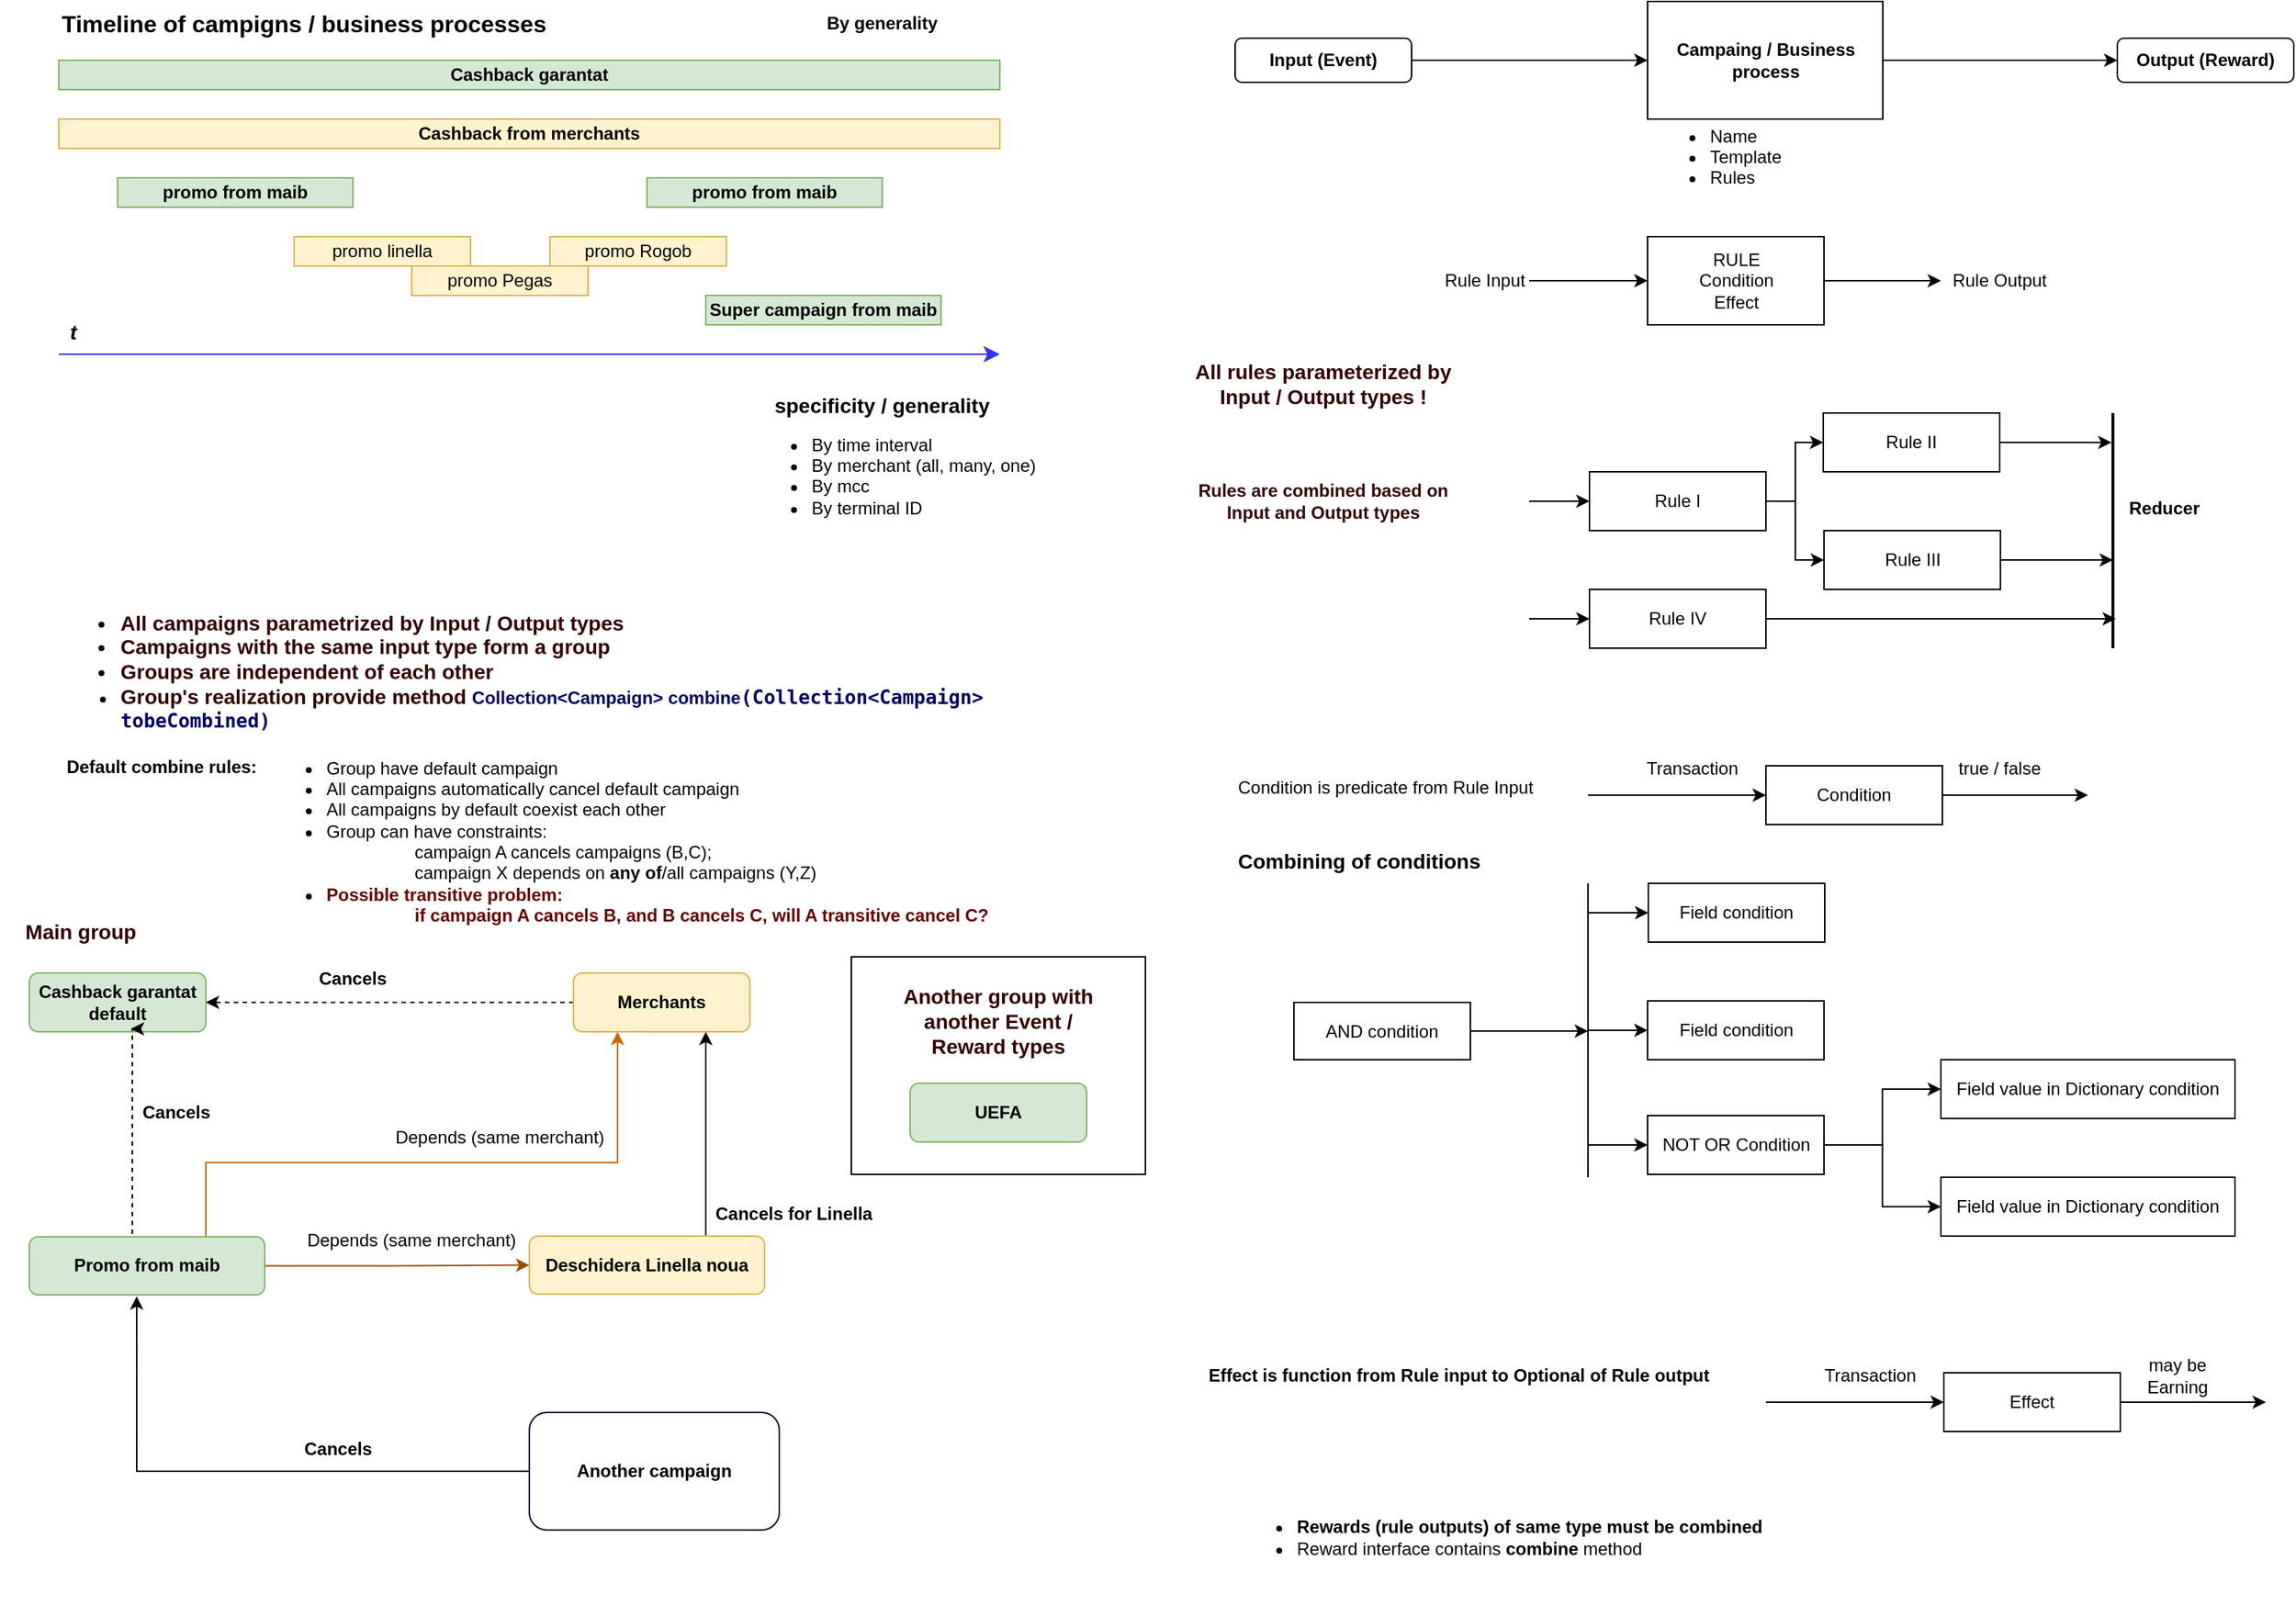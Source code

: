 <mxfile version="21.2.3" type="github">
  <diagram name="Страница 1" id="YVO7yBQdUToCooKlwACB">
    <mxGraphModel dx="1434" dy="796" grid="1" gridSize="10" guides="1" tooltips="1" connect="1" arrows="1" fold="1" page="1" pageScale="1" pageWidth="827" pageHeight="1169" math="0" shadow="0">
      <root>
        <mxCell id="0" />
        <mxCell id="1" parent="0" />
        <mxCell id="iBNtOLJXSLs2kxBYLgRO-43" value="" style="rounded=0;whiteSpace=wrap;html=1;" parent="1" vertex="1">
          <mxGeometry x="619" y="690" width="200" height="148" as="geometry" />
        </mxCell>
        <mxCell id="iBNtOLJXSLs2kxBYLgRO-1" value="&lt;b&gt;Cashback garantat&lt;/b&gt;" style="rounded=0;whiteSpace=wrap;html=1;fillColor=#d5e8d4;strokeColor=#82b366;" parent="1" vertex="1">
          <mxGeometry x="80" y="80" width="640" height="20" as="geometry" />
        </mxCell>
        <mxCell id="iBNtOLJXSLs2kxBYLgRO-2" value="&lt;b&gt;&lt;font style=&quot;font-size: 16px;&quot;&gt;Timeline of campigns / business processes&lt;/font&gt;&lt;/b&gt;" style="text;html=1;strokeColor=none;fillColor=none;align=left;verticalAlign=middle;whiteSpace=wrap;rounded=0;" parent="1" vertex="1">
          <mxGeometry x="80" y="40" width="340" height="30" as="geometry" />
        </mxCell>
        <mxCell id="iBNtOLJXSLs2kxBYLgRO-3" value="&lt;b&gt;By generality&lt;/b&gt;" style="text;html=1;strokeColor=none;fillColor=none;align=center;verticalAlign=middle;whiteSpace=wrap;rounded=0;" parent="1" vertex="1">
          <mxGeometry x="560" y="40" width="160" height="30" as="geometry" />
        </mxCell>
        <mxCell id="iBNtOLJXSLs2kxBYLgRO-4" value="&lt;b&gt;Cashback from merchants&lt;/b&gt;" style="rounded=0;whiteSpace=wrap;html=1;fillColor=#fff2cc;strokeColor=#d6b656;" parent="1" vertex="1">
          <mxGeometry x="80" y="120" width="640" height="20" as="geometry" />
        </mxCell>
        <mxCell id="iBNtOLJXSLs2kxBYLgRO-5" value="&lt;b&gt;promo from maib&lt;/b&gt;" style="rounded=0;whiteSpace=wrap;html=1;fillColor=#d5e8d4;strokeColor=#82b366;" parent="1" vertex="1">
          <mxGeometry x="120" y="160" width="160" height="20" as="geometry" />
        </mxCell>
        <mxCell id="iBNtOLJXSLs2kxBYLgRO-6" value="&lt;b&gt;promo from maib&lt;/b&gt;" style="rounded=0;whiteSpace=wrap;html=1;fillColor=#d5e8d4;strokeColor=#82b366;" parent="1" vertex="1">
          <mxGeometry x="480" y="160" width="160" height="20" as="geometry" />
        </mxCell>
        <mxCell id="iBNtOLJXSLs2kxBYLgRO-7" value="" style="edgeStyle=elbowEdgeStyle;elbow=horizontal;endArrow=classic;html=1;curved=0;rounded=0;endSize=8;startSize=8;strokeColor=#3333FF;" parent="1" edge="1">
          <mxGeometry width="50" height="50" relative="1" as="geometry">
            <mxPoint x="80" y="280" as="sourcePoint" />
            <mxPoint x="720" y="280" as="targetPoint" />
          </mxGeometry>
        </mxCell>
        <mxCell id="iBNtOLJXSLs2kxBYLgRO-8" value="&lt;b&gt;&lt;i&gt;&lt;font style=&quot;font-size: 14px;&quot;&gt;t&lt;/font&gt;&lt;/i&gt;&lt;/b&gt;" style="text;html=1;strokeColor=none;fillColor=none;align=center;verticalAlign=middle;whiteSpace=wrap;rounded=0;" parent="1" vertex="1">
          <mxGeometry x="80" y="250" width="20" height="30" as="geometry" />
        </mxCell>
        <mxCell id="iBNtOLJXSLs2kxBYLgRO-9" value="promo linella" style="rounded=0;whiteSpace=wrap;html=1;fillColor=#fff2cc;strokeColor=#d6b656;" parent="1" vertex="1">
          <mxGeometry x="240" y="200" width="120" height="20" as="geometry" />
        </mxCell>
        <mxCell id="iBNtOLJXSLs2kxBYLgRO-10" value="promo Pegas" style="rounded=0;whiteSpace=wrap;html=1;fillColor=#fff2cc;strokeColor=#d6b656;" parent="1" vertex="1">
          <mxGeometry x="320" y="220" width="120" height="20" as="geometry" />
        </mxCell>
        <mxCell id="iBNtOLJXSLs2kxBYLgRO-11" value="promo Rogob" style="rounded=0;whiteSpace=wrap;html=1;fillColor=#fff2cc;strokeColor=#d6b656;" parent="1" vertex="1">
          <mxGeometry x="414" y="200" width="120" height="20" as="geometry" />
        </mxCell>
        <mxCell id="iBNtOLJXSLs2kxBYLgRO-12" value="&lt;b&gt;Super campaign from maib&lt;/b&gt;" style="rounded=0;whiteSpace=wrap;html=1;fillColor=#d5e8d4;strokeColor=#82b366;" parent="1" vertex="1">
          <mxGeometry x="520" y="240" width="160" height="20" as="geometry" />
        </mxCell>
        <mxCell id="iBNtOLJXSLs2kxBYLgRO-13" value="&lt;b&gt;&lt;font style=&quot;font-size: 14px;&quot;&gt;specificity / generality&lt;/font&gt;&lt;/b&gt;" style="text;html=1;strokeColor=none;fillColor=none;align=center;verticalAlign=middle;whiteSpace=wrap;rounded=0;" parent="1" vertex="1">
          <mxGeometry x="560" y="300" width="160" height="30" as="geometry" />
        </mxCell>
        <mxCell id="iBNtOLJXSLs2kxBYLgRO-15" value="&lt;ul&gt;&lt;li&gt;By time interval&lt;/li&gt;&lt;li&gt;By merchant (all, many, one)&lt;/li&gt;&lt;li&gt;By mcc&lt;/li&gt;&lt;li&gt;By terminal ID&lt;/li&gt;&lt;/ul&gt;" style="text;strokeColor=none;fillColor=none;html=1;whiteSpace=wrap;verticalAlign=middle;overflow=hidden;" parent="1" vertex="1">
          <mxGeometry x="550" y="320" width="200" height="80" as="geometry" />
        </mxCell>
        <mxCell id="iBNtOLJXSLs2kxBYLgRO-21" value="&lt;b&gt;Cashback garantat&lt;br&gt;default&lt;br&gt;&lt;/b&gt;" style="rounded=1;whiteSpace=wrap;html=1;fillColor=#d5e8d4;strokeColor=#82b366;" parent="1" vertex="1">
          <mxGeometry x="60" y="701" width="120" height="40" as="geometry" />
        </mxCell>
        <mxCell id="iBNtOLJXSLs2kxBYLgRO-51" style="edgeStyle=orthogonalEdgeStyle;rounded=0;orthogonalLoop=1;jettySize=auto;html=1;exitX=0;exitY=0.5;exitDx=0;exitDy=0;dashed=1;" parent="1" target="iBNtOLJXSLs2kxBYLgRO-21" edge="1" source="iBNtOLJXSLs2kxBYLgRO-22">
          <mxGeometry relative="1" as="geometry">
            <mxPoint x="380" y="721" as="sourcePoint" />
          </mxGeometry>
        </mxCell>
        <mxCell id="iBNtOLJXSLs2kxBYLgRO-22" value="&lt;b&gt;Merchants&lt;/b&gt;" style="rounded=1;whiteSpace=wrap;html=1;fillColor=#fff2cc;strokeColor=#d6b656;" parent="1" vertex="1">
          <mxGeometry x="430" y="701" width="120" height="40" as="geometry" />
        </mxCell>
        <mxCell id="iBNtOLJXSLs2kxBYLgRO-26" value="&lt;b&gt;Cancels&lt;/b&gt;" style="text;html=1;strokeColor=none;fillColor=none;align=center;verticalAlign=middle;whiteSpace=wrap;rounded=0;" parent="1" vertex="1">
          <mxGeometry x="130" y="781" width="60" height="30" as="geometry" />
        </mxCell>
        <mxCell id="iBNtOLJXSLs2kxBYLgRO-28" style="edgeStyle=orthogonalEdgeStyle;rounded=0;orthogonalLoop=1;jettySize=auto;html=1;exitX=0.5;exitY=0;exitDx=0;exitDy=0;entryX=0.575;entryY=0.95;entryDx=0;entryDy=0;entryPerimeter=0;dashed=1;" parent="1" source="iBNtOLJXSLs2kxBYLgRO-27" target="iBNtOLJXSLs2kxBYLgRO-21" edge="1">
          <mxGeometry relative="1" as="geometry">
            <mxPoint x="130" y="750" as="targetPoint" />
            <Array as="points">
              <mxPoint x="130" y="881" />
            </Array>
          </mxGeometry>
        </mxCell>
        <mxCell id="KxVWxkjvfM31sfp2cjp--7" style="edgeStyle=orthogonalEdgeStyle;rounded=0;orthogonalLoop=1;jettySize=auto;html=1;entryX=0;entryY=0.5;entryDx=0;entryDy=0;strokeColor=#994C00;" edge="1" parent="1" source="iBNtOLJXSLs2kxBYLgRO-27" target="iBNtOLJXSLs2kxBYLgRO-32">
          <mxGeometry relative="1" as="geometry" />
        </mxCell>
        <mxCell id="KxVWxkjvfM31sfp2cjp--9" style="edgeStyle=orthogonalEdgeStyle;rounded=0;orthogonalLoop=1;jettySize=auto;html=1;entryX=0.25;entryY=1;entryDx=0;entryDy=0;strokeColor=#CC6600;" edge="1" parent="1" source="iBNtOLJXSLs2kxBYLgRO-27" target="iBNtOLJXSLs2kxBYLgRO-22">
          <mxGeometry relative="1" as="geometry">
            <Array as="points">
              <mxPoint x="180" y="830" />
              <mxPoint x="460" y="830" />
            </Array>
          </mxGeometry>
        </mxCell>
        <mxCell id="iBNtOLJXSLs2kxBYLgRO-27" value="&lt;b&gt;Promo from maib&lt;/b&gt;" style="rounded=1;whiteSpace=wrap;html=1;fillColor=#d5e8d4;strokeColor=#82b366;" parent="1" vertex="1">
          <mxGeometry x="60" y="880.5" width="160" height="39.5" as="geometry" />
        </mxCell>
        <mxCell id="iBNtOLJXSLs2kxBYLgRO-53" style="edgeStyle=orthogonalEdgeStyle;rounded=0;orthogonalLoop=1;jettySize=auto;html=1;" parent="1" source="iBNtOLJXSLs2kxBYLgRO-32" target="iBNtOLJXSLs2kxBYLgRO-22" edge="1">
          <mxGeometry relative="1" as="geometry">
            <Array as="points">
              <mxPoint x="520" y="760" />
              <mxPoint x="520" y="760" />
            </Array>
          </mxGeometry>
        </mxCell>
        <mxCell id="iBNtOLJXSLs2kxBYLgRO-32" value="&lt;b&gt;Deschidera Linella noua&lt;/b&gt;" style="rounded=1;whiteSpace=wrap;html=1;fillColor=#fff2cc;strokeColor=#d6b656;" parent="1" vertex="1">
          <mxGeometry x="400" y="880" width="160" height="39.5" as="geometry" />
        </mxCell>
        <mxCell id="iBNtOLJXSLs2kxBYLgRO-36" value="&lt;b&gt;Cancels for Linella&lt;/b&gt;" style="text;html=1;strokeColor=none;fillColor=none;align=center;verticalAlign=middle;whiteSpace=wrap;rounded=0;" parent="1" vertex="1">
          <mxGeometry x="520" y="850" width="120" height="30" as="geometry" />
        </mxCell>
        <mxCell id="iBNtOLJXSLs2kxBYLgRO-39" value="&lt;b&gt;UEFA&lt;/b&gt;" style="rounded=1;whiteSpace=wrap;html=1;fillColor=#d5e8d4;strokeColor=#82b366;" parent="1" vertex="1">
          <mxGeometry x="659" y="776" width="120" height="40" as="geometry" />
        </mxCell>
        <mxCell id="iBNtOLJXSLs2kxBYLgRO-44" value="&lt;font size=&quot;1&quot; color=&quot;#330000&quot;&gt;&lt;b style=&quot;font-size: 14px;&quot;&gt;Another group with another Event / Reward types&lt;/b&gt;&lt;/font&gt;" style="text;html=1;strokeColor=none;fillColor=none;align=center;verticalAlign=middle;whiteSpace=wrap;rounded=0;" parent="1" vertex="1">
          <mxGeometry x="649" y="708" width="140" height="52" as="geometry" />
        </mxCell>
        <mxCell id="iBNtOLJXSLs2kxBYLgRO-47" value="&lt;b&gt;&lt;font style=&quot;font-size: 14px;&quot; color=&quot;#330000&quot;&gt;Main group&lt;/font&gt;&lt;/b&gt;" style="text;html=1;strokeColor=none;fillColor=none;align=center;verticalAlign=middle;whiteSpace=wrap;rounded=0;" parent="1" vertex="1">
          <mxGeometry x="40" y="658" width="110" height="30" as="geometry" />
        </mxCell>
        <mxCell id="iBNtOLJXSLs2kxBYLgRO-49" value="&lt;ul style=&quot;&quot;&gt;&lt;li style=&quot;font-size: 14px;&quot;&gt;&lt;font color=&quot;#330000&quot;&gt;&lt;b style=&quot;border-color: var(--border-color);&quot;&gt;All campaigns parametrized by Input / Output types&lt;/b&gt;&lt;br&gt;&lt;/font&gt;&lt;/li&gt;&lt;li style=&quot;font-size: 14px;&quot;&gt;&lt;b&gt;&lt;font color=&quot;#330000&quot;&gt;Сampaigns with the same input type form a group&lt;/font&gt;&lt;/b&gt;&lt;/li&gt;&lt;li style=&quot;font-size: 14px;&quot;&gt;&lt;b&gt;&lt;font color=&quot;#330000&quot;&gt;Groups are independent of each other&lt;/font&gt;&lt;/b&gt;&lt;br&gt;&lt;/li&gt;&lt;li style=&quot;&quot;&gt;&lt;font size=&quot;1&quot; color=&quot;#330000&quot;&gt;&lt;b style=&quot;font-size: 14px;&quot;&gt;Group&#39;s realization provide method&amp;nbsp;&lt;/b&gt;&lt;/font&gt;&lt;b&gt;&lt;font color=&quot;#000066&quot;&gt;Collection&amp;lt;Campaign&amp;gt; combine&lt;span style=&quot;font-family: &amp;quot;JetBrains Mono&amp;quot;, monospace; font-size: 9.8pt;&quot;&gt;(Collection&amp;lt;Campaign&amp;gt; tobeCombined)&lt;/span&gt;&lt;/font&gt;&lt;/b&gt;&lt;/li&gt;&lt;/ul&gt;" style="text;strokeColor=none;fillColor=none;html=1;whiteSpace=wrap;verticalAlign=middle;overflow=hidden;" parent="1" vertex="1">
          <mxGeometry x="80" y="440" width="730" height="110" as="geometry" />
        </mxCell>
        <mxCell id="iBNtOLJXSLs2kxBYLgRO-52" value="&lt;b&gt;Cancels&lt;/b&gt;" style="text;html=1;strokeColor=none;fillColor=none;align=center;verticalAlign=middle;whiteSpace=wrap;rounded=0;" parent="1" vertex="1">
          <mxGeometry x="250" y="690" width="60" height="30" as="geometry" />
        </mxCell>
        <mxCell id="iBNtOLJXSLs2kxBYLgRO-60" style="edgeStyle=orthogonalEdgeStyle;rounded=0;orthogonalLoop=1;jettySize=auto;html=1;entryX=0.456;entryY=1.025;entryDx=0;entryDy=0;entryPerimeter=0;" parent="1" source="iBNtOLJXSLs2kxBYLgRO-55" target="iBNtOLJXSLs2kxBYLgRO-27" edge="1">
          <mxGeometry relative="1" as="geometry" />
        </mxCell>
        <mxCell id="iBNtOLJXSLs2kxBYLgRO-55" value="&lt;b&gt;Another campaign&lt;/b&gt;" style="rounded=1;whiteSpace=wrap;html=1;strokeColor=#190033;" parent="1" vertex="1">
          <mxGeometry x="400" y="1000" width="170" height="80" as="geometry" />
        </mxCell>
        <mxCell id="iBNtOLJXSLs2kxBYLgRO-57" value="Depends (same merchant)" style="text;html=1;strokeColor=none;fillColor=none;align=center;verticalAlign=middle;whiteSpace=wrap;rounded=0;" parent="1" vertex="1">
          <mxGeometry x="240" y="868" width="160" height="30" as="geometry" />
        </mxCell>
        <mxCell id="iBNtOLJXSLs2kxBYLgRO-62" value="&lt;b&gt;Cancels&lt;/b&gt;" style="text;html=1;strokeColor=none;fillColor=none;align=center;verticalAlign=middle;whiteSpace=wrap;rounded=0;" parent="1" vertex="1">
          <mxGeometry x="240" y="1010" width="60" height="30" as="geometry" />
        </mxCell>
        <mxCell id="iBNtOLJXSLs2kxBYLgRO-67" style="edgeStyle=orthogonalEdgeStyle;rounded=0;orthogonalLoop=1;jettySize=auto;html=1;entryX=0;entryY=0.5;entryDx=0;entryDy=0;" parent="1" source="iBNtOLJXSLs2kxBYLgRO-63" target="iBNtOLJXSLs2kxBYLgRO-66" edge="1">
          <mxGeometry relative="1" as="geometry" />
        </mxCell>
        <mxCell id="iBNtOLJXSLs2kxBYLgRO-63" value="&lt;b&gt;Campaing / Business process&lt;/b&gt;" style="rounded=0;whiteSpace=wrap;html=1;" parent="1" vertex="1">
          <mxGeometry x="1160.5" y="40" width="160" height="80" as="geometry" />
        </mxCell>
        <mxCell id="iBNtOLJXSLs2kxBYLgRO-65" style="edgeStyle=orthogonalEdgeStyle;rounded=0;orthogonalLoop=1;jettySize=auto;html=1;entryX=0;entryY=0.5;entryDx=0;entryDy=0;" parent="1" source="iBNtOLJXSLs2kxBYLgRO-64" target="iBNtOLJXSLs2kxBYLgRO-63" edge="1">
          <mxGeometry relative="1" as="geometry" />
        </mxCell>
        <mxCell id="iBNtOLJXSLs2kxBYLgRO-64" value="&lt;b&gt;Input (Event)&lt;/b&gt;" style="rounded=1;whiteSpace=wrap;html=1;" parent="1" vertex="1">
          <mxGeometry x="880" y="65" width="120" height="30" as="geometry" />
        </mxCell>
        <mxCell id="iBNtOLJXSLs2kxBYLgRO-66" value="&lt;b&gt;Output (Reward)&lt;/b&gt;" style="rounded=1;whiteSpace=wrap;html=1;" parent="1" vertex="1">
          <mxGeometry x="1480" y="65" width="120" height="30" as="geometry" />
        </mxCell>
        <mxCell id="iBNtOLJXSLs2kxBYLgRO-68" value="&lt;ul&gt;&lt;li&gt;Name&lt;/li&gt;&lt;li&gt;Template&lt;/li&gt;&lt;li&gt;Rules&lt;/li&gt;&lt;/ul&gt;" style="text;strokeColor=none;fillColor=none;html=1;whiteSpace=wrap;verticalAlign=middle;overflow=hidden;" parent="1" vertex="1">
          <mxGeometry x="1161" y="110" width="159.5" height="60" as="geometry" />
        </mxCell>
        <mxCell id="iBNtOLJXSLs2kxBYLgRO-73" style="edgeStyle=orthogonalEdgeStyle;rounded=0;orthogonalLoop=1;jettySize=auto;html=1;entryX=0;entryY=0.5;entryDx=0;entryDy=0;" parent="1" source="iBNtOLJXSLs2kxBYLgRO-69" target="iBNtOLJXSLs2kxBYLgRO-71" edge="1">
          <mxGeometry relative="1" as="geometry" />
        </mxCell>
        <mxCell id="iBNtOLJXSLs2kxBYLgRO-69" value="RULE&lt;br&gt;Condition&lt;br&gt;Effect" style="rounded=0;whiteSpace=wrap;html=1;" parent="1" vertex="1">
          <mxGeometry x="1160.5" y="200" width="120" height="60" as="geometry" />
        </mxCell>
        <mxCell id="iBNtOLJXSLs2kxBYLgRO-72" style="edgeStyle=orthogonalEdgeStyle;rounded=0;orthogonalLoop=1;jettySize=auto;html=1;entryX=0;entryY=0.5;entryDx=0;entryDy=0;" parent="1" source="iBNtOLJXSLs2kxBYLgRO-70" target="iBNtOLJXSLs2kxBYLgRO-69" edge="1">
          <mxGeometry relative="1" as="geometry" />
        </mxCell>
        <mxCell id="iBNtOLJXSLs2kxBYLgRO-70" value="Rule Input" style="text;html=1;strokeColor=none;fillColor=none;align=center;verticalAlign=middle;whiteSpace=wrap;rounded=0;" parent="1" vertex="1">
          <mxGeometry x="1020" y="215" width="60" height="30" as="geometry" />
        </mxCell>
        <mxCell id="iBNtOLJXSLs2kxBYLgRO-71" value="Rule Output" style="text;html=1;strokeColor=none;fillColor=none;align=center;verticalAlign=middle;whiteSpace=wrap;rounded=0;" parent="1" vertex="1">
          <mxGeometry x="1360" y="215" width="80" height="30" as="geometry" />
        </mxCell>
        <mxCell id="iBNtOLJXSLs2kxBYLgRO-74" value="&lt;b&gt;&lt;font color=&quot;#330000&quot; style=&quot;font-size: 14px;&quot;&gt;All rules parameterized by Input / Output types !&lt;/font&gt;&lt;/b&gt;" style="text;html=1;strokeColor=none;fillColor=none;align=center;verticalAlign=middle;whiteSpace=wrap;rounded=0;" parent="1" vertex="1">
          <mxGeometry x="840" y="280" width="200" height="40" as="geometry" />
        </mxCell>
        <mxCell id="iBNtOLJXSLs2kxBYLgRO-75" value="&lt;font color=&quot;#330000&quot;&gt;&lt;b&gt;Rules are combined based on Input and Output types&lt;/b&gt;&lt;/font&gt;" style="text;html=1;strokeColor=none;fillColor=none;align=center;verticalAlign=middle;whiteSpace=wrap;rounded=0;" parent="1" vertex="1">
          <mxGeometry x="840" y="360" width="200" height="40" as="geometry" />
        </mxCell>
        <mxCell id="iBNtOLJXSLs2kxBYLgRO-90" value="" style="edgeStyle=orthogonalEdgeStyle;rounded=0;orthogonalLoop=1;jettySize=auto;html=1;startArrow=classic;startFill=1;endArrow=none;endFill=0;" parent="1" source="iBNtOLJXSLs2kxBYLgRO-76" edge="1">
          <mxGeometry relative="1" as="geometry">
            <mxPoint x="1080" y="380" as="targetPoint" />
          </mxGeometry>
        </mxCell>
        <mxCell id="KxVWxkjvfM31sfp2cjp--43" style="edgeStyle=orthogonalEdgeStyle;rounded=0;orthogonalLoop=1;jettySize=auto;html=1;entryX=0;entryY=0.5;entryDx=0;entryDy=0;" edge="1" parent="1" source="iBNtOLJXSLs2kxBYLgRO-76" target="iBNtOLJXSLs2kxBYLgRO-84">
          <mxGeometry relative="1" as="geometry" />
        </mxCell>
        <mxCell id="KxVWxkjvfM31sfp2cjp--44" style="edgeStyle=orthogonalEdgeStyle;rounded=0;orthogonalLoop=1;jettySize=auto;html=1;" edge="1" parent="1" source="iBNtOLJXSLs2kxBYLgRO-76" target="iBNtOLJXSLs2kxBYLgRO-78">
          <mxGeometry relative="1" as="geometry" />
        </mxCell>
        <mxCell id="iBNtOLJXSLs2kxBYLgRO-76" value="Rule I" style="rounded=0;whiteSpace=wrap;html=1;" parent="1" vertex="1">
          <mxGeometry x="1121" y="360" width="120" height="40" as="geometry" />
        </mxCell>
        <mxCell id="KxVWxkjvfM31sfp2cjp--42" style="edgeStyle=orthogonalEdgeStyle;rounded=0;orthogonalLoop=1;jettySize=auto;html=1;startArrow=classic;startFill=1;endArrow=none;endFill=0;" edge="1" parent="1" source="iBNtOLJXSLs2kxBYLgRO-77">
          <mxGeometry relative="1" as="geometry">
            <mxPoint x="1080" y="460" as="targetPoint" />
          </mxGeometry>
        </mxCell>
        <mxCell id="KxVWxkjvfM31sfp2cjp--48" style="edgeStyle=orthogonalEdgeStyle;rounded=0;orthogonalLoop=1;jettySize=auto;html=1;entryX=0.875;entryY=0.3;entryDx=0;entryDy=0;entryPerimeter=0;" edge="1" parent="1" source="iBNtOLJXSLs2kxBYLgRO-77" target="KxVWxkjvfM31sfp2cjp--45">
          <mxGeometry relative="1" as="geometry" />
        </mxCell>
        <mxCell id="iBNtOLJXSLs2kxBYLgRO-77" value="Rule IV" style="rounded=0;whiteSpace=wrap;html=1;" parent="1" vertex="1">
          <mxGeometry x="1121" y="440" width="120" height="40" as="geometry" />
        </mxCell>
        <mxCell id="KxVWxkjvfM31sfp2cjp--47" style="edgeStyle=orthogonalEdgeStyle;rounded=0;orthogonalLoop=1;jettySize=auto;html=1;entryX=0.625;entryY=0.5;entryDx=0;entryDy=0;entryPerimeter=0;" edge="1" parent="1" source="iBNtOLJXSLs2kxBYLgRO-78" target="KxVWxkjvfM31sfp2cjp--45">
          <mxGeometry relative="1" as="geometry" />
        </mxCell>
        <mxCell id="iBNtOLJXSLs2kxBYLgRO-78" value="Rule III" style="rounded=0;whiteSpace=wrap;html=1;" parent="1" vertex="1">
          <mxGeometry x="1280.5" y="400" width="120" height="40" as="geometry" />
        </mxCell>
        <mxCell id="KxVWxkjvfM31sfp2cjp--46" style="edgeStyle=orthogonalEdgeStyle;rounded=0;orthogonalLoop=1;jettySize=auto;html=1;entryX=0.125;entryY=0.6;entryDx=0;entryDy=0;entryPerimeter=0;" edge="1" parent="1" source="iBNtOLJXSLs2kxBYLgRO-84" target="KxVWxkjvfM31sfp2cjp--45">
          <mxGeometry relative="1" as="geometry" />
        </mxCell>
        <mxCell id="iBNtOLJXSLs2kxBYLgRO-84" value="Rule II" style="rounded=0;whiteSpace=wrap;html=1;" parent="1" vertex="1">
          <mxGeometry x="1280" y="320" width="120" height="40" as="geometry" />
        </mxCell>
        <mxCell id="KxVWxkjvfM31sfp2cjp--5" value="&lt;b&gt;Default combine rules:&lt;/b&gt;" style="text;html=1;strokeColor=none;fillColor=none;align=center;verticalAlign=middle;whiteSpace=wrap;rounded=0;" vertex="1" parent="1">
          <mxGeometry x="80" y="546" width="140" height="30" as="geometry" />
        </mxCell>
        <mxCell id="KxVWxkjvfM31sfp2cjp--6" value="&lt;ul&gt;&lt;li&gt;Group have default campaign&lt;/li&gt;&lt;li&gt;All campaigns automatically cancel default campaign&lt;/li&gt;&lt;li&gt;All campaigns by default coexist each other&lt;/li&gt;&lt;li&gt;Group can have constraints: &lt;br&gt;&amp;nbsp; &amp;nbsp; &amp;nbsp; &amp;nbsp; &amp;nbsp; &amp;nbsp; &amp;nbsp; &amp;nbsp; &amp;nbsp; campaign A cancels campaigns (B,C);&lt;br&gt;&amp;nbsp; &amp;nbsp; &amp;nbsp; &amp;nbsp; &amp;nbsp; &amp;nbsp; &amp;nbsp; &amp;nbsp; &amp;nbsp; campaign X depends on &lt;b&gt;any of&lt;/b&gt;/all campaigns (Y,Z)&lt;/li&gt;&lt;li&gt;&lt;b&gt;&lt;font color=&quot;#660000&quot;&gt;Possible transitive problem: &lt;br&gt;&amp;nbsp; &amp;nbsp; &amp;nbsp; &amp;nbsp; &amp;nbsp; &amp;nbsp; &amp;nbsp; &amp;nbsp; &amp;nbsp; if campaign A cancels B, and B cancels C, will A transitive cancel C?&lt;/font&gt;&lt;/b&gt;&lt;/li&gt;&lt;/ul&gt;" style="text;strokeColor=none;fillColor=none;html=1;whiteSpace=wrap;verticalAlign=middle;overflow=hidden;" vertex="1" parent="1">
          <mxGeometry x="220" y="540" width="570" height="130" as="geometry" />
        </mxCell>
        <mxCell id="KxVWxkjvfM31sfp2cjp--10" value="Depends (same merchant)" style="text;html=1;strokeColor=none;fillColor=none;align=center;verticalAlign=middle;whiteSpace=wrap;rounded=0;" vertex="1" parent="1">
          <mxGeometry x="300" y="798" width="160" height="30" as="geometry" />
        </mxCell>
        <mxCell id="KxVWxkjvfM31sfp2cjp--17" style="edgeStyle=orthogonalEdgeStyle;rounded=0;orthogonalLoop=1;jettySize=auto;html=1;" edge="1" parent="1" source="KxVWxkjvfM31sfp2cjp--11">
          <mxGeometry relative="1" as="geometry">
            <mxPoint x="1120" y="740.5" as="targetPoint" />
          </mxGeometry>
        </mxCell>
        <mxCell id="KxVWxkjvfM31sfp2cjp--11" value="AND condition" style="rounded=0;whiteSpace=wrap;html=1;" vertex="1" parent="1">
          <mxGeometry x="920" y="721" width="120" height="39" as="geometry" />
        </mxCell>
        <mxCell id="KxVWxkjvfM31sfp2cjp--12" value="&lt;b&gt;&lt;font style=&quot;font-size: 14px;&quot;&gt;Combining of conditions&lt;/font&gt;&lt;/b&gt;" style="text;html=1;strokeColor=none;fillColor=none;align=left;verticalAlign=middle;whiteSpace=wrap;rounded=0;" vertex="1" parent="1">
          <mxGeometry x="880" y="610" width="170" height="30" as="geometry" />
        </mxCell>
        <mxCell id="KxVWxkjvfM31sfp2cjp--19" style="edgeStyle=orthogonalEdgeStyle;rounded=0;orthogonalLoop=1;jettySize=auto;html=1;startArrow=classic;startFill=1;endArrow=none;endFill=0;" edge="1" parent="1" source="KxVWxkjvfM31sfp2cjp--13">
          <mxGeometry relative="1" as="geometry">
            <mxPoint x="1120" y="660" as="targetPoint" />
          </mxGeometry>
        </mxCell>
        <mxCell id="KxVWxkjvfM31sfp2cjp--13" value="Field condition" style="rounded=0;whiteSpace=wrap;html=1;" vertex="1" parent="1">
          <mxGeometry x="1161" y="640" width="120" height="40" as="geometry" />
        </mxCell>
        <mxCell id="KxVWxkjvfM31sfp2cjp--20" style="edgeStyle=orthogonalEdgeStyle;rounded=0;orthogonalLoop=1;jettySize=auto;html=1;startArrow=classic;startFill=1;endArrow=none;endFill=0;" edge="1" parent="1" source="KxVWxkjvfM31sfp2cjp--14">
          <mxGeometry relative="1" as="geometry">
            <mxPoint x="1120" y="740" as="targetPoint" />
          </mxGeometry>
        </mxCell>
        <mxCell id="KxVWxkjvfM31sfp2cjp--14" value="Field condition" style="rounded=0;whiteSpace=wrap;html=1;" vertex="1" parent="1">
          <mxGeometry x="1160.5" y="720" width="120" height="40" as="geometry" />
        </mxCell>
        <mxCell id="KxVWxkjvfM31sfp2cjp--21" style="edgeStyle=orthogonalEdgeStyle;rounded=0;orthogonalLoop=1;jettySize=auto;html=1;startArrow=classic;startFill=1;endArrow=none;endFill=0;" edge="1" parent="1" source="KxVWxkjvfM31sfp2cjp--15">
          <mxGeometry relative="1" as="geometry">
            <mxPoint x="1120" y="818" as="targetPoint" />
          </mxGeometry>
        </mxCell>
        <mxCell id="KxVWxkjvfM31sfp2cjp--24" style="edgeStyle=orthogonalEdgeStyle;rounded=0;orthogonalLoop=1;jettySize=auto;html=1;entryX=0;entryY=0.5;entryDx=0;entryDy=0;" edge="1" parent="1" source="KxVWxkjvfM31sfp2cjp--15" target="KxVWxkjvfM31sfp2cjp--22">
          <mxGeometry relative="1" as="geometry" />
        </mxCell>
        <mxCell id="KxVWxkjvfM31sfp2cjp--25" style="edgeStyle=orthogonalEdgeStyle;rounded=0;orthogonalLoop=1;jettySize=auto;html=1;entryX=0;entryY=0.5;entryDx=0;entryDy=0;" edge="1" parent="1" source="KxVWxkjvfM31sfp2cjp--15" target="KxVWxkjvfM31sfp2cjp--23">
          <mxGeometry relative="1" as="geometry" />
        </mxCell>
        <mxCell id="KxVWxkjvfM31sfp2cjp--15" value="NOT OR Condition" style="rounded=0;whiteSpace=wrap;html=1;" vertex="1" parent="1">
          <mxGeometry x="1160.5" y="798" width="120" height="40" as="geometry" />
        </mxCell>
        <mxCell id="KxVWxkjvfM31sfp2cjp--16" value="" style="endArrow=none;html=1;rounded=0;" edge="1" parent="1">
          <mxGeometry width="50" height="50" relative="1" as="geometry">
            <mxPoint x="1120" y="840" as="sourcePoint" />
            <mxPoint x="1120" y="640" as="targetPoint" />
          </mxGeometry>
        </mxCell>
        <mxCell id="KxVWxkjvfM31sfp2cjp--22" value="Field value in Dictionary condition" style="rounded=0;whiteSpace=wrap;html=1;" vertex="1" parent="1">
          <mxGeometry x="1360" y="760" width="200" height="40" as="geometry" />
        </mxCell>
        <mxCell id="KxVWxkjvfM31sfp2cjp--23" value="Field value in Dictionary condition" style="rounded=0;whiteSpace=wrap;html=1;" vertex="1" parent="1">
          <mxGeometry x="1360" y="840" width="200" height="40" as="geometry" />
        </mxCell>
        <mxCell id="KxVWxkjvfM31sfp2cjp--26" value="Condition is predicate from Rule Input" style="text;html=1;strokeColor=none;fillColor=none;align=left;verticalAlign=middle;whiteSpace=wrap;rounded=0;" vertex="1" parent="1">
          <mxGeometry x="880" y="560" width="230" height="30" as="geometry" />
        </mxCell>
        <mxCell id="KxVWxkjvfM31sfp2cjp--29" style="edgeStyle=orthogonalEdgeStyle;rounded=0;orthogonalLoop=1;jettySize=auto;html=1;" edge="1" parent="1" source="KxVWxkjvfM31sfp2cjp--27">
          <mxGeometry relative="1" as="geometry">
            <mxPoint x="1460" y="580" as="targetPoint" />
          </mxGeometry>
        </mxCell>
        <mxCell id="KxVWxkjvfM31sfp2cjp--31" style="edgeStyle=orthogonalEdgeStyle;rounded=0;orthogonalLoop=1;jettySize=auto;html=1;startArrow=classic;startFill=1;endArrow=none;endFill=0;" edge="1" parent="1" source="KxVWxkjvfM31sfp2cjp--27">
          <mxGeometry relative="1" as="geometry">
            <mxPoint x="1120" y="580" as="targetPoint" />
          </mxGeometry>
        </mxCell>
        <mxCell id="KxVWxkjvfM31sfp2cjp--27" value="Condition" style="rounded=0;whiteSpace=wrap;html=1;" vertex="1" parent="1">
          <mxGeometry x="1241" y="560" width="120" height="40" as="geometry" />
        </mxCell>
        <mxCell id="KxVWxkjvfM31sfp2cjp--30" value="true / false" style="text;html=1;strokeColor=none;fillColor=none;align=center;verticalAlign=middle;whiteSpace=wrap;rounded=0;" vertex="1" parent="1">
          <mxGeometry x="1370" y="547" width="60" height="30" as="geometry" />
        </mxCell>
        <mxCell id="KxVWxkjvfM31sfp2cjp--32" value="Transaction" style="text;html=1;strokeColor=none;fillColor=none;align=center;verticalAlign=middle;whiteSpace=wrap;rounded=0;" vertex="1" parent="1">
          <mxGeometry x="1161" y="547" width="60" height="30" as="geometry" />
        </mxCell>
        <mxCell id="KxVWxkjvfM31sfp2cjp--34" value="&lt;b&gt;Effect is function from Rule input to Optional of Rule output&lt;/b&gt;" style="text;html=1;strokeColor=none;fillColor=none;align=left;verticalAlign=middle;whiteSpace=wrap;rounded=0;" vertex="1" parent="1">
          <mxGeometry x="860" y="960" width="350" height="30" as="geometry" />
        </mxCell>
        <mxCell id="KxVWxkjvfM31sfp2cjp--35" style="edgeStyle=orthogonalEdgeStyle;rounded=0;orthogonalLoop=1;jettySize=auto;html=1;" edge="1" parent="1" source="KxVWxkjvfM31sfp2cjp--37">
          <mxGeometry relative="1" as="geometry">
            <mxPoint x="1581" y="993" as="targetPoint" />
          </mxGeometry>
        </mxCell>
        <mxCell id="KxVWxkjvfM31sfp2cjp--36" style="edgeStyle=orthogonalEdgeStyle;rounded=0;orthogonalLoop=1;jettySize=auto;html=1;startArrow=classic;startFill=1;endArrow=none;endFill=0;" edge="1" parent="1" source="KxVWxkjvfM31sfp2cjp--37">
          <mxGeometry relative="1" as="geometry">
            <mxPoint x="1241" y="993" as="targetPoint" />
          </mxGeometry>
        </mxCell>
        <mxCell id="KxVWxkjvfM31sfp2cjp--37" value="Effect" style="rounded=0;whiteSpace=wrap;html=1;" vertex="1" parent="1">
          <mxGeometry x="1362" y="973" width="120" height="40" as="geometry" />
        </mxCell>
        <mxCell id="KxVWxkjvfM31sfp2cjp--38" value="may be Earning" style="text;html=1;strokeColor=none;fillColor=none;align=center;verticalAlign=middle;whiteSpace=wrap;rounded=0;" vertex="1" parent="1">
          <mxGeometry x="1491" y="960" width="60" height="30" as="geometry" />
        </mxCell>
        <mxCell id="KxVWxkjvfM31sfp2cjp--39" value="Transaction" style="text;html=1;strokeColor=none;fillColor=none;align=center;verticalAlign=middle;whiteSpace=wrap;rounded=0;" vertex="1" parent="1">
          <mxGeometry x="1282" y="960" width="60" height="30" as="geometry" />
        </mxCell>
        <mxCell id="KxVWxkjvfM31sfp2cjp--41" value="&lt;ul&gt;&lt;li&gt;&lt;b style=&quot;border-color: var(--border-color); text-align: center;&quot;&gt;Rewards (rule outputs) of same type must be combined&lt;/b&gt;&lt;br&gt;&lt;/li&gt;&lt;li&gt;Reward interface contains &lt;b&gt;combine &lt;/b&gt;method&lt;/li&gt;&lt;/ul&gt;" style="text;strokeColor=none;fillColor=none;html=1;whiteSpace=wrap;verticalAlign=middle;overflow=hidden;" vertex="1" parent="1">
          <mxGeometry x="880" y="1040" width="400" height="90" as="geometry" />
        </mxCell>
        <mxCell id="KxVWxkjvfM31sfp2cjp--45" value="" style="line;strokeWidth=2;direction=south;html=1;" vertex="1" parent="1">
          <mxGeometry x="1472" y="320" width="10" height="160" as="geometry" />
        </mxCell>
        <mxCell id="KxVWxkjvfM31sfp2cjp--49" value="&lt;b&gt;Reducer&lt;/b&gt;" style="text;html=1;strokeColor=none;fillColor=none;align=center;verticalAlign=middle;whiteSpace=wrap;rounded=0;" vertex="1" parent="1">
          <mxGeometry x="1482" y="370" width="60" height="30" as="geometry" />
        </mxCell>
      </root>
    </mxGraphModel>
  </diagram>
</mxfile>
